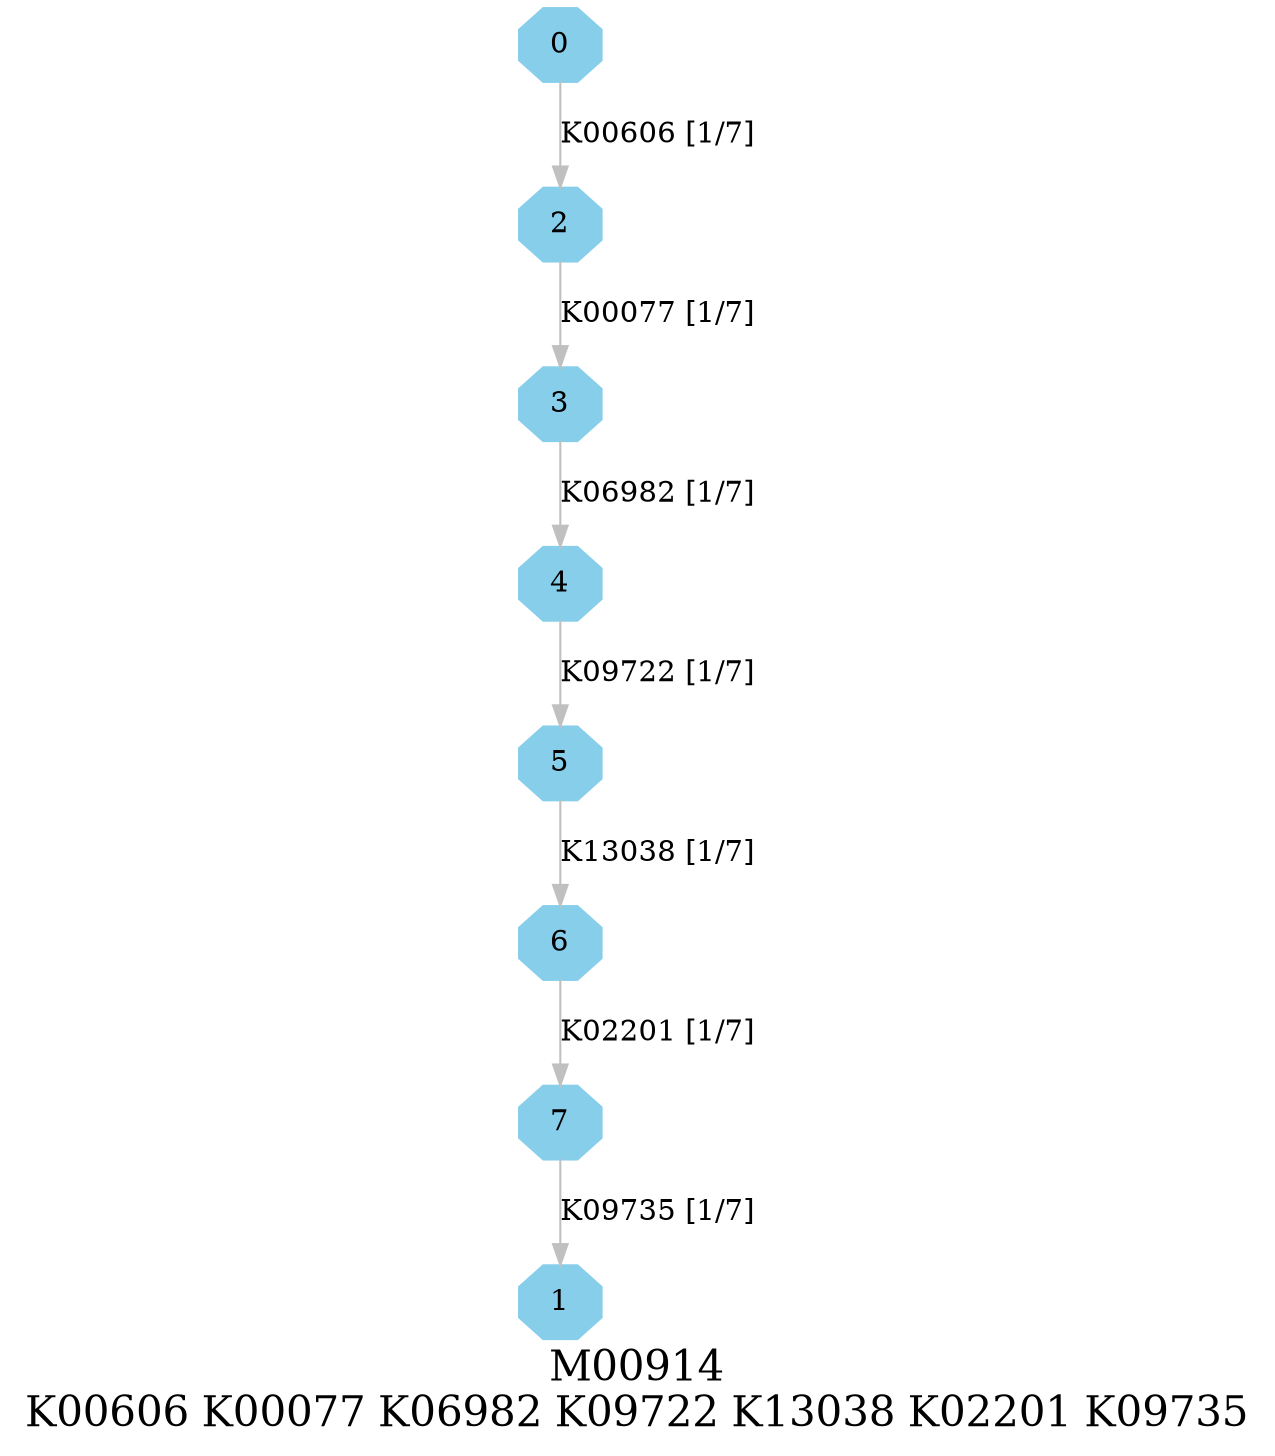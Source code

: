 digraph G {
graph [label="M00914
K00606 K00077 K06982 K09722 K13038 K02201 K09735",fontsize=20];
node [shape=box,style=filled];
edge [len=3,color=grey];
{node [width=.3,height=.3,shape=octagon,style=filled,color=skyblue] 0 1 2 3 4 5 6 7 }
0 -> 2 [label="K00606 [1/7]"];
2 -> 3 [label="K00077 [1/7]"];
3 -> 4 [label="K06982 [1/7]"];
4 -> 5 [label="K09722 [1/7]"];
5 -> 6 [label="K13038 [1/7]"];
6 -> 7 [label="K02201 [1/7]"];
7 -> 1 [label="K09735 [1/7]"];
}
